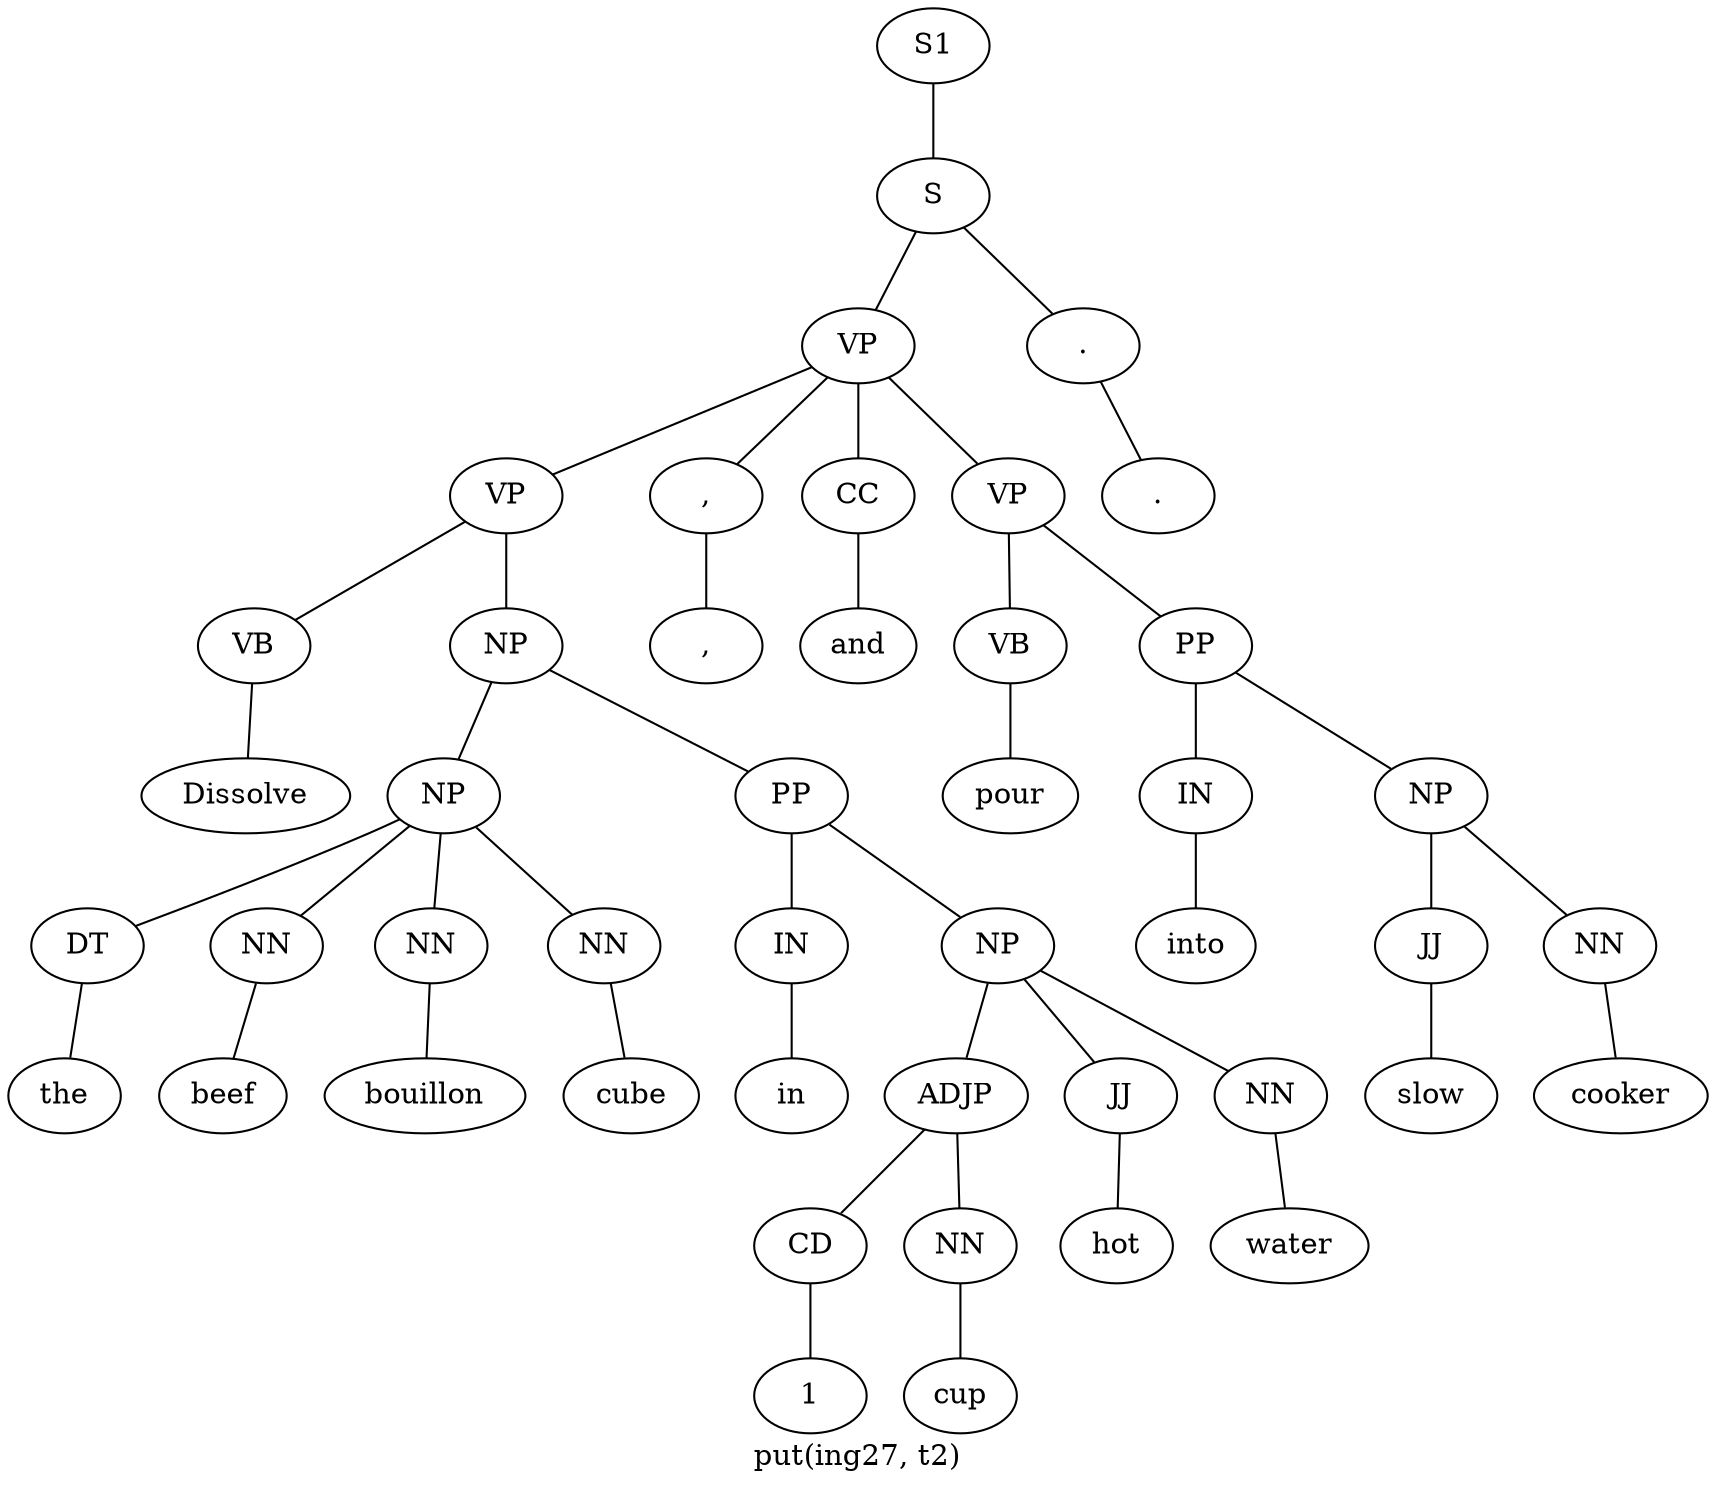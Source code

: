 graph SyntaxGraph {
	label = "put(ing27, t2)";
	Node0 [label="S1"];
	Node1 [label="S"];
	Node2 [label="VP"];
	Node3 [label="VP"];
	Node4 [label="VB"];
	Node5 [label="Dissolve"];
	Node6 [label="NP"];
	Node7 [label="NP"];
	Node8 [label="DT"];
	Node9 [label="the"];
	Node10 [label="NN"];
	Node11 [label="beef"];
	Node12 [label="NN"];
	Node13 [label="bouillon"];
	Node14 [label="NN"];
	Node15 [label="cube"];
	Node16 [label="PP"];
	Node17 [label="IN"];
	Node18 [label="in"];
	Node19 [label="NP"];
	Node20 [label="ADJP"];
	Node21 [label="CD"];
	Node22 [label="1"];
	Node23 [label="NN"];
	Node24 [label="cup"];
	Node25 [label="JJ"];
	Node26 [label="hot"];
	Node27 [label="NN"];
	Node28 [label="water"];
	Node29 [label=","];
	Node30 [label=","];
	Node31 [label="CC"];
	Node32 [label="and"];
	Node33 [label="VP"];
	Node34 [label="VB"];
	Node35 [label="pour"];
	Node36 [label="PP"];
	Node37 [label="IN"];
	Node38 [label="into"];
	Node39 [label="NP"];
	Node40 [label="JJ"];
	Node41 [label="slow"];
	Node42 [label="NN"];
	Node43 [label="cooker"];
	Node44 [label="."];
	Node45 [label="."];

	Node0 -- Node1;
	Node1 -- Node2;
	Node1 -- Node44;
	Node2 -- Node3;
	Node2 -- Node29;
	Node2 -- Node31;
	Node2 -- Node33;
	Node3 -- Node4;
	Node3 -- Node6;
	Node4 -- Node5;
	Node6 -- Node7;
	Node6 -- Node16;
	Node7 -- Node8;
	Node7 -- Node10;
	Node7 -- Node12;
	Node7 -- Node14;
	Node8 -- Node9;
	Node10 -- Node11;
	Node12 -- Node13;
	Node14 -- Node15;
	Node16 -- Node17;
	Node16 -- Node19;
	Node17 -- Node18;
	Node19 -- Node20;
	Node19 -- Node25;
	Node19 -- Node27;
	Node20 -- Node21;
	Node20 -- Node23;
	Node21 -- Node22;
	Node23 -- Node24;
	Node25 -- Node26;
	Node27 -- Node28;
	Node29 -- Node30;
	Node31 -- Node32;
	Node33 -- Node34;
	Node33 -- Node36;
	Node34 -- Node35;
	Node36 -- Node37;
	Node36 -- Node39;
	Node37 -- Node38;
	Node39 -- Node40;
	Node39 -- Node42;
	Node40 -- Node41;
	Node42 -- Node43;
	Node44 -- Node45;
}